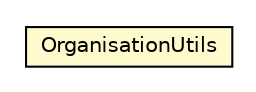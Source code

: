 #!/usr/local/bin/dot
#
# Class diagram 
# Generated by UMLGraph version R5_6_6-8-g8d7759 (http://www.umlgraph.org/)
#

digraph G {
	edge [fontname="Helvetica",fontsize=10,labelfontname="Helvetica",labelfontsize=10];
	node [fontname="Helvetica",fontsize=10,shape=plaintext];
	nodesep=0.25;
	ranksep=0.5;
	// org.dddlib.organisation.utils.OrganisationUtils
	c37089 [label=<<table title="org.dddlib.organisation.utils.OrganisationUtils" border="0" cellborder="1" cellspacing="0" cellpadding="2" port="p" bgcolor="lemonChiffon" href="./OrganisationUtils.html">
		<tr><td><table border="0" cellspacing="0" cellpadding="1">
<tr><td align="center" balign="center"> OrganisationUtils </td></tr>
		</table></td></tr>
		</table>>, URL="./OrganisationUtils.html", fontname="Helvetica", fontcolor="black", fontsize=10.0];
}

